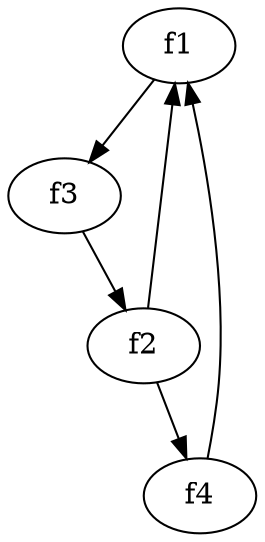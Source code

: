 strict digraph  {
f1;
f2;
f3;
f4;
f1 -> f3  [weight=2];
f2 -> f4  [weight=2];
f2 -> f1  [weight=2];
f3 -> f2  [weight=2];
f4 -> f1  [weight=2];
}
